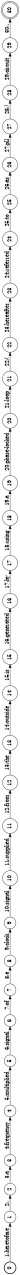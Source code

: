digraph FST {
rankdir = LR;
size = "8.5,11";
label = "";
center = 1;
orientation = Landscape;
ranksep = "0.4";
nodesep = "0.25";
0 [label = "0", shape = circle, style = bold, fontsize = 14]
	0 -> 1 [label = "1:heretofore", fontsize = 14];
1 [label = "1", shape = circle, style = solid, fontsize = 14]
	1 -> 2 [label = "2:,", fontsize = 14];
2 [label = "2", shape = circle, style = solid, fontsize = 14]
	2 -> 3 [label = "3:a", fontsize = 14];
3 [label = "3", shape = circle, style = solid, fontsize = 14]
	3 -> 4 [label = "4:frequency", fontsize = 14];
4 [label = "4", shape = circle, style = solid, fontsize = 14]
	4 -> 5 [label = "5:multiplied", fontsize = 14];
5 [label = "5", shape = circle, style = solid, fontsize = 14]
	5 -> 6 [label = "6:signal", fontsize = 14];
6 [label = "6", shape = circle, style = solid, fontsize = 14]
	6 -> 7 [label = "7:of", fontsize = 14];
7 [label = "7", shape = circle, style = solid, fontsize = 14]
	7 -> 8 [label = "8:a", fontsize = 14];
8 [label = "8", shape = circle, style = solid, fontsize = 14]
	8 -> 9 [label = "9:clock", fontsize = 14];
9 [label = "9", shape = circle, style = solid, fontsize = 14]
	9 -> 10 [label = "10:signal", fontsize = 14];
10 [label = "10", shape = circle, style = solid, fontsize = 14]
	10 -> 11 [label = "11:supplied", fontsize = 14];
11 [label = "11", shape = circle, style = solid, fontsize = 14]
	11 -> 12 [label = "12:from", fontsize = 14];
12 [label = "12", shape = circle, style = solid, fontsize = 14]
	12 -> 13 [label = "13:the", fontsize = 14];
13 [label = "13", shape = circle, style = solid, fontsize = 14]
	13 -> 14 [label = "14:outside", fontsize = 14];
14 [label = "14", shape = circle, style = solid, fontsize = 14]
	14 -> 15 [label = "15:is", fontsize = 14];
15 [label = "15", shape = circle, style = solid, fontsize = 14]
	15 -> 16 [label = "16:generated", fontsize = 14];
16 [label = "16", shape = circle, style = solid, fontsize = 14]
	16 -> 17 [label = "17:by", fontsize = 14];
17 [label = "17", shape = circle, style = solid, fontsize = 14]
	17 -> 18 [label = "18:using", fontsize = 14];
18 [label = "18", shape = circle, style = solid, fontsize = 14]
	18 -> 19 [label = "19:a", fontsize = 14];
19 [label = "19", shape = circle, style = solid, fontsize = 14]
	19 -> 20 [label = "20:phase-locked", fontsize = 14];
20 [label = "20", shape = circle, style = solid, fontsize = 14]
	20 -> 21 [label = "21:loop", fontsize = 14];
21 [label = "21", shape = circle, style = solid, fontsize = 14]
	21 -> 22 [label = "22:(", fontsize = 14];
22 [label = "22", shape = circle, style = solid, fontsize = 14]
	22 -> 23 [label = "23:hereafter", fontsize = 14];
23 [label = "23", shape = circle, style = solid, fontsize = 14]
	23 -> 24 [label = "24:referred", fontsize = 14];
24 [label = "24", shape = circle, style = solid, fontsize = 14]
	24 -> 25 [label = "25:to", fontsize = 14];
25 [label = "25", shape = circle, style = solid, fontsize = 14]
	25 -> 26 [label = "26:as", fontsize = 14];
26 [label = "26", shape = circle, style = solid, fontsize = 14]
	26 -> 27 [label = "27:pll", fontsize = 14];
27 [label = "27", shape = circle, style = solid, fontsize = 14]
	27 -> 28 [label = "28:)", fontsize = 14];
28 [label = "28", shape = circle, style = solid, fontsize = 14]
	28 -> 29 [label = "29:circuit", fontsize = 14];
29 [label = "29", shape = circle, style = solid, fontsize = 14]
	29 -> 30 [label = "30:.", fontsize = 14];
30 [label = "30", shape = doublecircle, style = solid, fontsize = 14]
}
